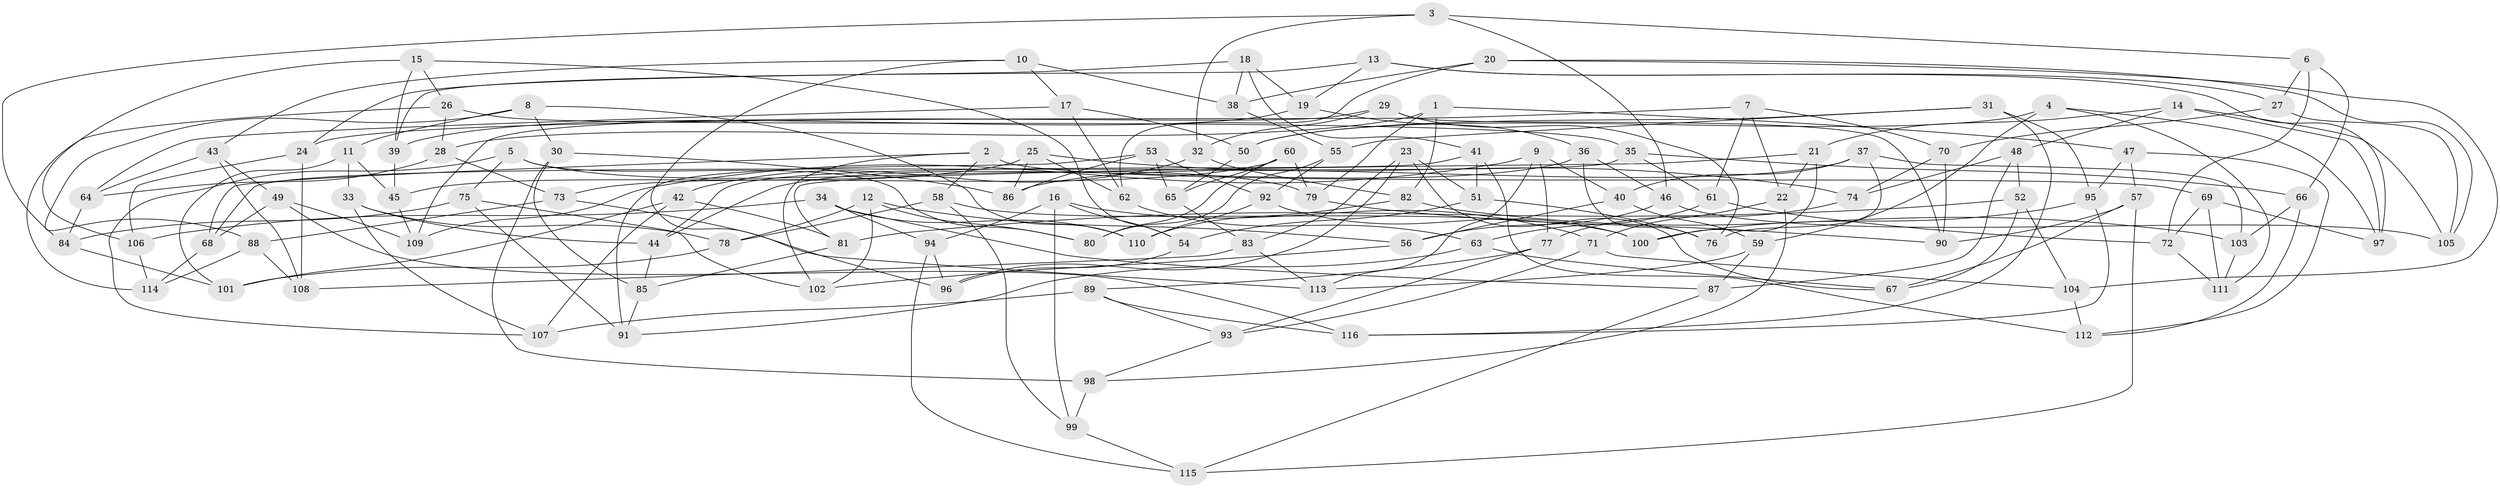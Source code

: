 // coarse degree distribution, {4: 0.5862068965517241, 9: 0.05172413793103448, 10: 0.06896551724137931, 8: 0.10344827586206896, 6: 0.017241379310344827, 5: 0.034482758620689655, 3: 0.08620689655172414, 7: 0.017241379310344827, 11: 0.017241379310344827, 12: 0.017241379310344827}
// Generated by graph-tools (version 1.1) at 2025/43/03/06/25 01:43:21]
// undirected, 116 vertices, 232 edges
graph export_dot {
graph [start="1"]
  node [color=gray90,style=filled];
  1;
  2;
  3;
  4;
  5;
  6;
  7;
  8;
  9;
  10;
  11;
  12;
  13;
  14;
  15;
  16;
  17;
  18;
  19;
  20;
  21;
  22;
  23;
  24;
  25;
  26;
  27;
  28;
  29;
  30;
  31;
  32;
  33;
  34;
  35;
  36;
  37;
  38;
  39;
  40;
  41;
  42;
  43;
  44;
  45;
  46;
  47;
  48;
  49;
  50;
  51;
  52;
  53;
  54;
  55;
  56;
  57;
  58;
  59;
  60;
  61;
  62;
  63;
  64;
  65;
  66;
  67;
  68;
  69;
  70;
  71;
  72;
  73;
  74;
  75;
  76;
  77;
  78;
  79;
  80;
  81;
  82;
  83;
  84;
  85;
  86;
  87;
  88;
  89;
  90;
  91;
  92;
  93;
  94;
  95;
  96;
  97;
  98;
  99;
  100;
  101;
  102;
  103;
  104;
  105;
  106;
  107;
  108;
  109;
  110;
  111;
  112;
  113;
  114;
  115;
  116;
  1 -- 28;
  1 -- 79;
  1 -- 47;
  1 -- 82;
  2 -- 69;
  2 -- 58;
  2 -- 102;
  2 -- 68;
  3 -- 32;
  3 -- 6;
  3 -- 46;
  3 -- 84;
  4 -- 50;
  4 -- 97;
  4 -- 111;
  4 -- 59;
  5 -- 107;
  5 -- 79;
  5 -- 75;
  5 -- 80;
  6 -- 27;
  6 -- 72;
  6 -- 66;
  7 -- 22;
  7 -- 61;
  7 -- 24;
  7 -- 70;
  8 -- 30;
  8 -- 110;
  8 -- 11;
  8 -- 88;
  9 -- 77;
  9 -- 40;
  9 -- 109;
  9 -- 113;
  10 -- 17;
  10 -- 96;
  10 -- 43;
  10 -- 38;
  11 -- 33;
  11 -- 101;
  11 -- 45;
  12 -- 56;
  12 -- 102;
  12 -- 80;
  12 -- 78;
  13 -- 19;
  13 -- 27;
  13 -- 97;
  13 -- 39;
  14 -- 105;
  14 -- 21;
  14 -- 48;
  14 -- 97;
  15 -- 106;
  15 -- 39;
  15 -- 26;
  15 -- 54;
  16 -- 54;
  16 -- 71;
  16 -- 94;
  16 -- 99;
  17 -- 62;
  17 -- 50;
  17 -- 64;
  18 -- 24;
  18 -- 41;
  18 -- 19;
  18 -- 38;
  19 -- 39;
  19 -- 36;
  20 -- 104;
  20 -- 62;
  20 -- 38;
  20 -- 105;
  21 -- 22;
  21 -- 100;
  21 -- 81;
  22 -- 71;
  22 -- 98;
  23 -- 51;
  23 -- 83;
  23 -- 96;
  23 -- 67;
  24 -- 108;
  24 -- 106;
  25 -- 86;
  25 -- 45;
  25 -- 74;
  25 -- 62;
  26 -- 28;
  26 -- 35;
  26 -- 114;
  27 -- 70;
  27 -- 105;
  28 -- 73;
  28 -- 64;
  29 -- 32;
  29 -- 90;
  29 -- 109;
  29 -- 76;
  30 -- 98;
  30 -- 85;
  30 -- 86;
  31 -- 116;
  31 -- 95;
  31 -- 55;
  31 -- 50;
  32 -- 82;
  32 -- 42;
  33 -- 107;
  33 -- 78;
  33 -- 44;
  34 -- 94;
  34 -- 110;
  34 -- 106;
  34 -- 87;
  35 -- 68;
  35 -- 66;
  35 -- 61;
  36 -- 44;
  36 -- 76;
  36 -- 46;
  37 -- 103;
  37 -- 76;
  37 -- 86;
  37 -- 40;
  38 -- 55;
  39 -- 45;
  40 -- 59;
  40 -- 56;
  41 -- 44;
  41 -- 112;
  41 -- 51;
  42 -- 81;
  42 -- 101;
  42 -- 107;
  43 -- 49;
  43 -- 64;
  43 -- 108;
  44 -- 85;
  45 -- 109;
  46 -- 56;
  46 -- 105;
  47 -- 95;
  47 -- 112;
  47 -- 57;
  48 -- 87;
  48 -- 52;
  48 -- 74;
  49 -- 109;
  49 -- 116;
  49 -- 68;
  50 -- 65;
  51 -- 54;
  51 -- 76;
  52 -- 81;
  52 -- 104;
  52 -- 67;
  53 -- 91;
  53 -- 65;
  53 -- 92;
  53 -- 86;
  54 -- 96;
  55 -- 92;
  55 -- 80;
  56 -- 102;
  57 -- 90;
  57 -- 115;
  57 -- 67;
  58 -- 100;
  58 -- 99;
  58 -- 78;
  59 -- 87;
  59 -- 113;
  60 -- 79;
  60 -- 80;
  60 -- 65;
  60 -- 73;
  61 -- 63;
  61 -- 72;
  62 -- 63;
  63 -- 67;
  63 -- 91;
  64 -- 84;
  65 -- 83;
  66 -- 112;
  66 -- 103;
  68 -- 114;
  69 -- 97;
  69 -- 111;
  69 -- 72;
  70 -- 74;
  70 -- 90;
  71 -- 93;
  71 -- 104;
  72 -- 111;
  73 -- 88;
  73 -- 113;
  74 -- 77;
  75 -- 102;
  75 -- 84;
  75 -- 91;
  77 -- 93;
  77 -- 89;
  78 -- 101;
  79 -- 90;
  81 -- 85;
  82 -- 110;
  82 -- 103;
  83 -- 113;
  83 -- 108;
  84 -- 101;
  85 -- 91;
  87 -- 115;
  88 -- 114;
  88 -- 108;
  89 -- 116;
  89 -- 93;
  89 -- 107;
  92 -- 110;
  92 -- 100;
  93 -- 98;
  94 -- 96;
  94 -- 115;
  95 -- 116;
  95 -- 100;
  98 -- 99;
  99 -- 115;
  103 -- 111;
  104 -- 112;
  106 -- 114;
}
